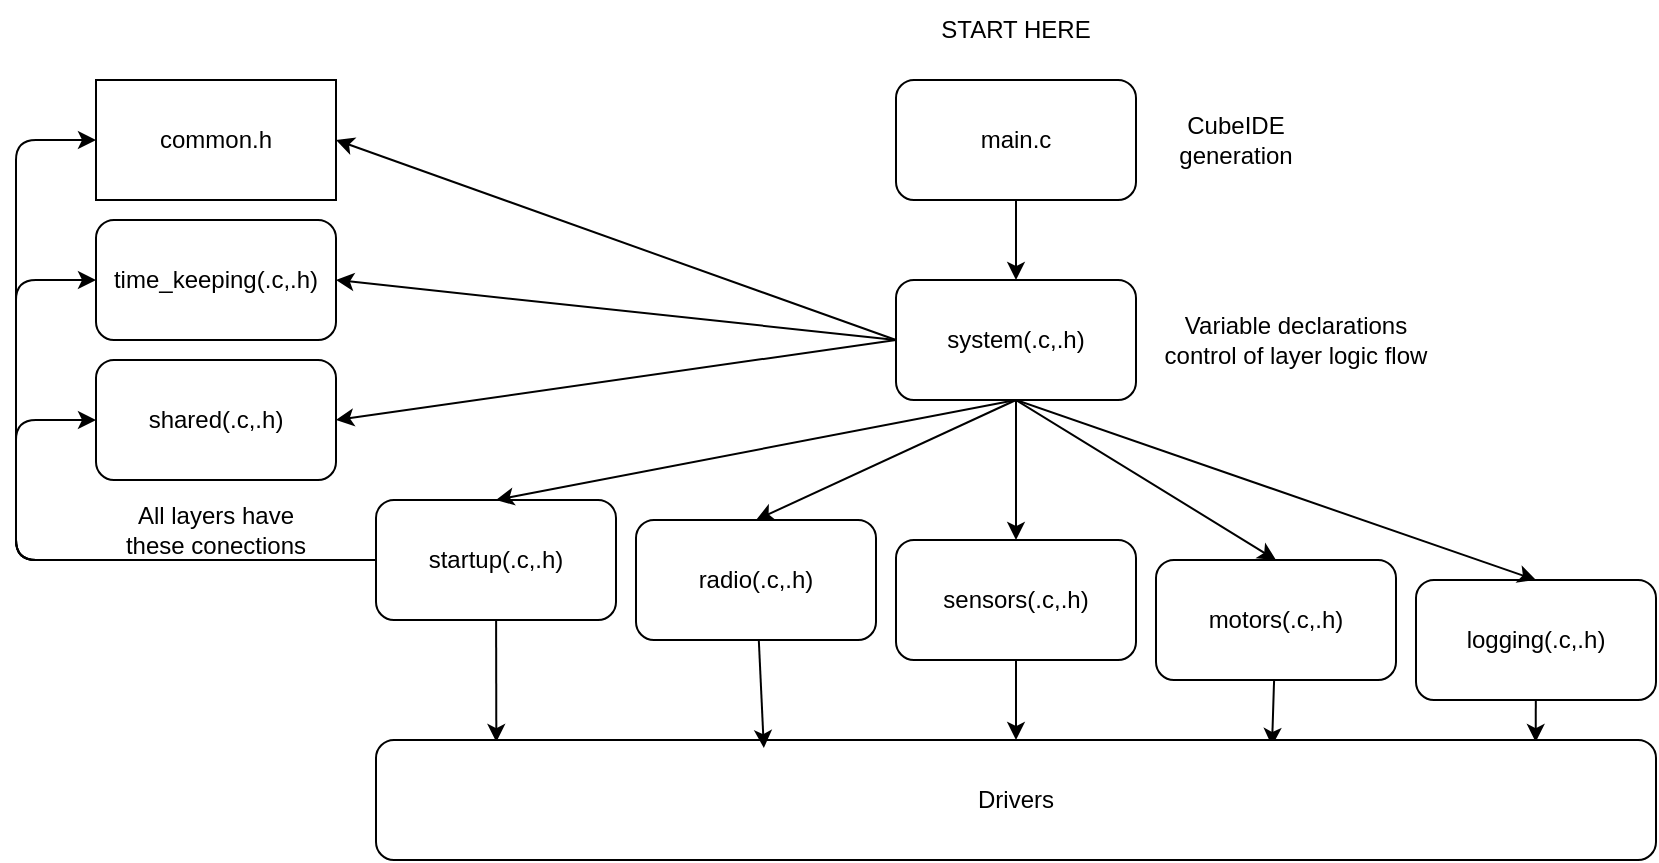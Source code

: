 <mxfile>
    <diagram id="Gp8bPP6Epz007mUyLe9t" name="Page-1">
        <mxGraphModel dx="1142" dy="707" grid="1" gridSize="10" guides="0" tooltips="1" connect="1" arrows="1" fold="1" page="1" pageScale="1" pageWidth="850" pageHeight="1100" math="0" shadow="0">
            <root>
                <mxCell id="0"/>
                <mxCell id="1" parent="0"/>
                <mxCell id="2" value="main.c" style="rounded=1;whiteSpace=wrap;html=1;" vertex="1" parent="1">
                    <mxGeometry x="450" y="230" width="120" height="60" as="geometry"/>
                </mxCell>
                <mxCell id="3" value="system(.c,.h)" style="rounded=1;whiteSpace=wrap;html=1;" vertex="1" parent="1">
                    <mxGeometry x="450" y="330" width="120" height="60" as="geometry"/>
                </mxCell>
                <mxCell id="4" value="common.h" style="rounded=0;whiteSpace=wrap;html=1;" vertex="1" parent="1">
                    <mxGeometry x="50" y="230" width="120" height="60" as="geometry"/>
                </mxCell>
                <mxCell id="22" value="" style="edgeStyle=none;html=1;entryX=0.7;entryY=0.05;entryDx=0;entryDy=0;entryPerimeter=0;" edge="1" parent="1" source="6" target="18">
                    <mxGeometry relative="1" as="geometry"/>
                </mxCell>
                <mxCell id="6" value="motors&lt;span style=&quot;color: rgb(0, 0, 0);&quot;&gt;(.c,.h)&lt;/span&gt;" style="rounded=1;whiteSpace=wrap;html=1;" vertex="1" parent="1">
                    <mxGeometry x="580" y="470" width="120" height="60" as="geometry"/>
                </mxCell>
                <mxCell id="21" value="" style="edgeStyle=none;html=1;" edge="1" parent="1" source="7" target="18">
                    <mxGeometry relative="1" as="geometry"/>
                </mxCell>
                <mxCell id="7" value="sensors&lt;span style=&quot;color: rgb(0, 0, 0);&quot;&gt;(.c,.h)&lt;/span&gt;" style="rounded=1;whiteSpace=wrap;html=1;" vertex="1" parent="1">
                    <mxGeometry x="450" y="460" width="120" height="60" as="geometry"/>
                </mxCell>
                <mxCell id="8" value="shared&lt;span style=&quot;color: rgb(0, 0, 0);&quot;&gt;(.c,.h)&lt;/span&gt;" style="rounded=1;whiteSpace=wrap;html=1;" vertex="1" parent="1">
                    <mxGeometry x="50" y="370" width="120" height="60" as="geometry"/>
                </mxCell>
                <mxCell id="9" value="time_keeping&lt;span style=&quot;color: rgb(0, 0, 0);&quot;&gt;(.c,.h)&lt;/span&gt;" style="rounded=1;whiteSpace=wrap;html=1;" vertex="1" parent="1">
                    <mxGeometry x="50" y="300" width="120" height="60" as="geometry"/>
                </mxCell>
                <mxCell id="26" value="" style="edgeStyle=none;html=1;entryX=0.094;entryY=0.017;entryDx=0;entryDy=0;entryPerimeter=0;" edge="1" parent="1" source="10" target="18">
                    <mxGeometry relative="1" as="geometry"/>
                </mxCell>
                <mxCell id="10" value="startup&lt;span style=&quot;color: rgb(0, 0, 0);&quot;&gt;(.c,.h)&lt;/span&gt;" style="rounded=1;whiteSpace=wrap;html=1;" vertex="1" parent="1">
                    <mxGeometry x="190" y="440" width="120" height="60" as="geometry"/>
                </mxCell>
                <mxCell id="24" value="" style="edgeStyle=none;html=1;entryX=0.906;entryY=0.017;entryDx=0;entryDy=0;entryPerimeter=0;" edge="1" parent="1" source="11" target="18">
                    <mxGeometry relative="1" as="geometry"/>
                </mxCell>
                <mxCell id="11" value="logging&lt;span style=&quot;color: rgb(0, 0, 0);&quot;&gt;(.c,.h)&lt;/span&gt;" style="rounded=1;whiteSpace=wrap;html=1;" vertex="1" parent="1">
                    <mxGeometry x="710" y="480" width="120" height="60" as="geometry"/>
                </mxCell>
                <mxCell id="12" value="" style="endArrow=classic;html=1;exitX=0.5;exitY=1;exitDx=0;exitDy=0;entryX=0.5;entryY=0;entryDx=0;entryDy=0;" edge="1" parent="1" source="2" target="3">
                    <mxGeometry width="50" height="50" relative="1" as="geometry">
                        <mxPoint x="430" y="370" as="sourcePoint"/>
                        <mxPoint x="480" y="320" as="targetPoint"/>
                    </mxGeometry>
                </mxCell>
                <mxCell id="13" value="" style="endArrow=classic;html=1;entryX=0.5;entryY=0;entryDx=0;entryDy=0;exitX=0.5;exitY=1;exitDx=0;exitDy=0;" edge="1" parent="1" source="3" target="11">
                    <mxGeometry width="50" height="50" relative="1" as="geometry">
                        <mxPoint x="430" y="370" as="sourcePoint"/>
                        <mxPoint x="480" y="320" as="targetPoint"/>
                    </mxGeometry>
                </mxCell>
                <mxCell id="14" value="" style="endArrow=classic;html=1;exitX=0.5;exitY=1;exitDx=0;exitDy=0;entryX=0.5;entryY=0;entryDx=0;entryDy=0;" edge="1" parent="1" source="3" target="6">
                    <mxGeometry width="50" height="50" relative="1" as="geometry">
                        <mxPoint x="430" y="370" as="sourcePoint"/>
                        <mxPoint x="480" y="320" as="targetPoint"/>
                    </mxGeometry>
                </mxCell>
                <mxCell id="15" value="" style="endArrow=classic;html=1;entryX=0.5;entryY=0;entryDx=0;entryDy=0;exitX=0.5;exitY=1;exitDx=0;exitDy=0;" edge="1" parent="1" source="3" target="7">
                    <mxGeometry width="50" height="50" relative="1" as="geometry">
                        <mxPoint x="430" y="370" as="sourcePoint"/>
                        <mxPoint x="480" y="320" as="targetPoint"/>
                    </mxGeometry>
                </mxCell>
                <mxCell id="16" value="" style="endArrow=classic;html=1;exitX=0;exitY=0.5;exitDx=0;exitDy=0;entryX=1;entryY=0.5;entryDx=0;entryDy=0;" edge="1" parent="1" source="3" target="8">
                    <mxGeometry width="50" height="50" relative="1" as="geometry">
                        <mxPoint x="430" y="370" as="sourcePoint"/>
                        <mxPoint x="480" y="320" as="targetPoint"/>
                    </mxGeometry>
                </mxCell>
                <mxCell id="17" value="" style="endArrow=classic;html=1;entryX=1;entryY=0.5;entryDx=0;entryDy=0;exitX=0;exitY=0.5;exitDx=0;exitDy=0;" edge="1" parent="1" source="3" target="9">
                    <mxGeometry width="50" height="50" relative="1" as="geometry">
                        <mxPoint x="510" y="390" as="sourcePoint"/>
                        <mxPoint x="480" y="320" as="targetPoint"/>
                    </mxGeometry>
                </mxCell>
                <mxCell id="18" value="Drivers" style="rounded=1;whiteSpace=wrap;html=1;" vertex="1" parent="1">
                    <mxGeometry x="190" y="560" width="640" height="60" as="geometry"/>
                </mxCell>
                <mxCell id="27" value="" style="edgeStyle=none;html=1;entryX=0.303;entryY=0.067;entryDx=0;entryDy=0;entryPerimeter=0;" edge="1" parent="1" source="25" target="18">
                    <mxGeometry relative="1" as="geometry"/>
                </mxCell>
                <mxCell id="25" value="radio&lt;span style=&quot;color: rgb(0, 0, 0);&quot;&gt;(.c,.h)&lt;/span&gt;" style="rounded=1;whiteSpace=wrap;html=1;" vertex="1" parent="1">
                    <mxGeometry x="320" y="450" width="120" height="60" as="geometry"/>
                </mxCell>
                <mxCell id="28" value="" style="endArrow=classic;html=1;entryX=1;entryY=0.5;entryDx=0;entryDy=0;exitX=0;exitY=0.5;exitDx=0;exitDy=0;" edge="1" parent="1" source="3" target="4">
                    <mxGeometry width="50" height="50" relative="1" as="geometry">
                        <mxPoint x="430" y="370" as="sourcePoint"/>
                        <mxPoint x="480" y="320" as="targetPoint"/>
                    </mxGeometry>
                </mxCell>
                <mxCell id="29" value="Variable declarations control of layer logic flow" style="text;html=1;align=center;verticalAlign=middle;whiteSpace=wrap;rounded=0;" vertex="1" parent="1">
                    <mxGeometry x="580" y="345" width="140" height="30" as="geometry"/>
                </mxCell>
                <mxCell id="30" value="CubeIDE generation" style="text;html=1;align=center;verticalAlign=middle;whiteSpace=wrap;rounded=0;" vertex="1" parent="1">
                    <mxGeometry x="590" y="245" width="60" height="30" as="geometry"/>
                </mxCell>
                <mxCell id="31" value="All layers have these conections" style="text;html=1;align=center;verticalAlign=middle;whiteSpace=wrap;rounded=0;" vertex="1" parent="1">
                    <mxGeometry x="55" y="440" width="110" height="30" as="geometry"/>
                </mxCell>
                <mxCell id="32" value="" style="endArrow=classic;html=1;exitX=0;exitY=0.5;exitDx=0;exitDy=0;entryX=0;entryY=0.5;entryDx=0;entryDy=0;" edge="1" parent="1" source="10" target="9">
                    <mxGeometry width="50" height="50" relative="1" as="geometry">
                        <mxPoint x="430" y="370" as="sourcePoint"/>
                        <mxPoint x="10" y="470" as="targetPoint"/>
                        <Array as="points">
                            <mxPoint x="10" y="470"/>
                            <mxPoint x="10" y="330"/>
                        </Array>
                    </mxGeometry>
                </mxCell>
                <mxCell id="33" value="" style="endArrow=classic;html=1;exitX=0;exitY=0.5;exitDx=0;exitDy=0;entryX=0;entryY=0.5;entryDx=0;entryDy=0;" edge="1" parent="1" source="10" target="8">
                    <mxGeometry width="50" height="50" relative="1" as="geometry">
                        <mxPoint x="200" y="480" as="sourcePoint"/>
                        <mxPoint x="60" y="340" as="targetPoint"/>
                        <Array as="points">
                            <mxPoint x="10" y="470"/>
                            <mxPoint x="10" y="400"/>
                        </Array>
                    </mxGeometry>
                </mxCell>
                <mxCell id="34" value="" style="endArrow=classic;html=1;exitX=0;exitY=0.5;exitDx=0;exitDy=0;entryX=0;entryY=0.5;entryDx=0;entryDy=0;" edge="1" parent="1" target="4">
                    <mxGeometry width="50" height="50" relative="1" as="geometry">
                        <mxPoint x="190" y="470" as="sourcePoint"/>
                        <mxPoint x="50" y="400" as="targetPoint"/>
                        <Array as="points">
                            <mxPoint x="10" y="470"/>
                            <mxPoint x="10" y="260"/>
                        </Array>
                    </mxGeometry>
                </mxCell>
                <mxCell id="35" value="" style="endArrow=classic;html=1;entryX=0.5;entryY=0;entryDx=0;entryDy=0;exitX=0.5;exitY=1;exitDx=0;exitDy=0;" edge="1" parent="1" source="3" target="25">
                    <mxGeometry width="50" height="50" relative="1" as="geometry">
                        <mxPoint x="430" y="370" as="sourcePoint"/>
                        <mxPoint x="480" y="320" as="targetPoint"/>
                    </mxGeometry>
                </mxCell>
                <mxCell id="36" value="" style="endArrow=classic;html=1;exitX=0.5;exitY=1;exitDx=0;exitDy=0;entryX=0.5;entryY=0;entryDx=0;entryDy=0;" edge="1" parent="1" source="3" target="10">
                    <mxGeometry width="50" height="50" relative="1" as="geometry">
                        <mxPoint x="430" y="370" as="sourcePoint"/>
                        <mxPoint x="480" y="320" as="targetPoint"/>
                    </mxGeometry>
                </mxCell>
                <mxCell id="37" value="START HERE" style="text;html=1;align=center;verticalAlign=middle;whiteSpace=wrap;rounded=0;" vertex="1" parent="1">
                    <mxGeometry x="465" y="190" width="90" height="30" as="geometry"/>
                </mxCell>
            </root>
        </mxGraphModel>
    </diagram>
</mxfile>